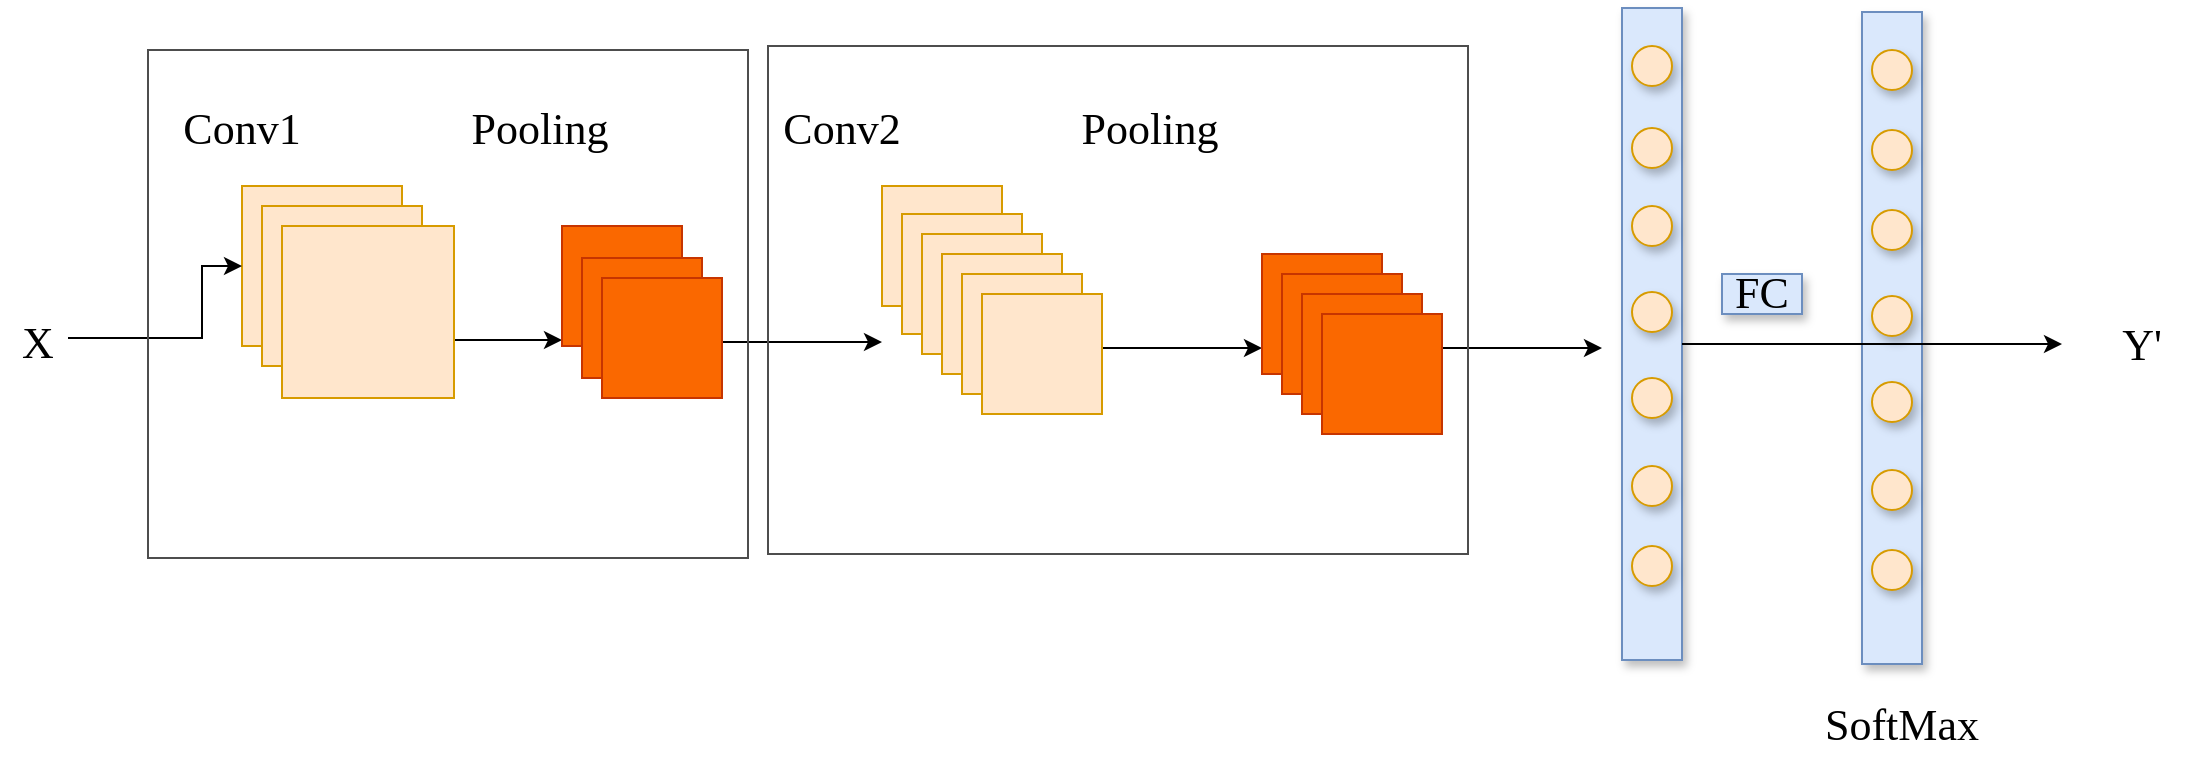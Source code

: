 <mxfile version="12.8.8" type="github" pages="9"><diagram id="juROAu_L4913qJxU7_gi" name="Page-1"><mxGraphModel dx="1052" dy="537" grid="1" gridSize="10" guides="1" tooltips="1" connect="1" arrows="1" fold="1" page="1" pageScale="1" pageWidth="1169" pageHeight="827" math="0" shadow="0"><root><mxCell id="0"/><mxCell id="1" parent="0"/><mxCell id="4Dl20UmsCgm7fc1QzoXX-1" value="" style="whiteSpace=wrap;html=1;aspect=fixed;fillColor=#ffe6cc;strokeColor=#d79b00;" parent="1" vertex="1"><mxGeometry x="157" y="129" width="80" height="80" as="geometry"/></mxCell><mxCell id="4Dl20UmsCgm7fc1QzoXX-2" value="" style="whiteSpace=wrap;html=1;aspect=fixed;fillColor=#ffe6cc;strokeColor=#d79b00;" parent="1" vertex="1"><mxGeometry x="167" y="139" width="80" height="80" as="geometry"/></mxCell><mxCell id="4Dl20UmsCgm7fc1QzoXX-3" style="edgeStyle=orthogonalEdgeStyle;rounded=0;orthogonalLoop=1;jettySize=auto;html=1;exitX=1;exitY=0.5;exitDx=0;exitDy=0;" parent="1" edge="1"><mxGeometry relative="1" as="geometry"><mxPoint x="317" y="206" as="targetPoint"/><mxPoint x="263" y="206" as="sourcePoint"/></mxGeometry></mxCell><mxCell id="4Dl20UmsCgm7fc1QzoXX-4" value="" style="whiteSpace=wrap;html=1;aspect=fixed;fillColor=#ffe6cc;strokeColor=#d79b00;" parent="1" vertex="1"><mxGeometry x="177" y="149" width="86" height="86" as="geometry"/></mxCell><mxCell id="4Dl20UmsCgm7fc1QzoXX-5" value="" style="whiteSpace=wrap;html=1;aspect=fixed;fillColor=#fa6800;strokeColor=#C73500;fontColor=#ffffff;" parent="1" vertex="1"><mxGeometry x="317" y="149" width="60" height="60" as="geometry"/></mxCell><mxCell id="4Dl20UmsCgm7fc1QzoXX-6" value="" style="whiteSpace=wrap;html=1;aspect=fixed;fillColor=#fa6800;strokeColor=#C73500;fontColor=#ffffff;" parent="1" vertex="1"><mxGeometry x="327" y="165" width="60" height="60" as="geometry"/></mxCell><mxCell id="4Dl20UmsCgm7fc1QzoXX-7" value="" style="edgeStyle=orthogonalEdgeStyle;rounded=0;orthogonalLoop=1;jettySize=auto;html=1;" parent="1" edge="1"><mxGeometry relative="1" as="geometry"><mxPoint x="397" y="207" as="sourcePoint"/><mxPoint x="477" y="207" as="targetPoint"/></mxGeometry></mxCell><mxCell id="4Dl20UmsCgm7fc1QzoXX-8" value="" style="whiteSpace=wrap;html=1;aspect=fixed;fillColor=#fa6800;strokeColor=#C73500;fontColor=#ffffff;" parent="1" vertex="1"><mxGeometry x="337" y="175" width="60" height="60" as="geometry"/></mxCell><mxCell id="4Dl20UmsCgm7fc1QzoXX-9" value="" style="whiteSpace=wrap;html=1;aspect=fixed;fillColor=#ffe6cc;strokeColor=#d79b00;" parent="1" vertex="1"><mxGeometry x="477" y="129" width="60" height="60" as="geometry"/></mxCell><mxCell id="4Dl20UmsCgm7fc1QzoXX-10" value="" style="whiteSpace=wrap;html=1;aspect=fixed;fillColor=#ffe6cc;strokeColor=#d79b00;" parent="1" vertex="1"><mxGeometry x="487" y="143" width="60" height="60" as="geometry"/></mxCell><mxCell id="4Dl20UmsCgm7fc1QzoXX-11" value="" style="whiteSpace=wrap;html=1;aspect=fixed;fillColor=#ffe6cc;strokeColor=#d79b00;" parent="1" vertex="1"><mxGeometry x="497" y="153" width="60" height="60" as="geometry"/></mxCell><mxCell id="4Dl20UmsCgm7fc1QzoXX-12" value="" style="whiteSpace=wrap;html=1;aspect=fixed;fillColor=#ffe6cc;strokeColor=#d79b00;" parent="1" vertex="1"><mxGeometry x="507" y="163" width="60" height="60" as="geometry"/></mxCell><mxCell id="4Dl20UmsCgm7fc1QzoXX-13" value="" style="whiteSpace=wrap;html=1;aspect=fixed;fillColor=#ffe6cc;strokeColor=#d79b00;" parent="1" vertex="1"><mxGeometry x="517" y="173" width="60" height="60" as="geometry"/></mxCell><mxCell id="4Dl20UmsCgm7fc1QzoXX-14" value="" style="edgeStyle=orthogonalEdgeStyle;rounded=0;orthogonalLoop=1;jettySize=auto;html=1;" parent="1" edge="1"><mxGeometry relative="1" as="geometry"><mxPoint x="587" y="210" as="sourcePoint"/><mxPoint x="667" y="210" as="targetPoint"/></mxGeometry></mxCell><mxCell id="4Dl20UmsCgm7fc1QzoXX-15" value="" style="whiteSpace=wrap;html=1;aspect=fixed;fillColor=#ffe6cc;strokeColor=#d79b00;" parent="1" vertex="1"><mxGeometry x="527" y="183" width="60" height="60" as="geometry"/></mxCell><mxCell id="4Dl20UmsCgm7fc1QzoXX-16" value="" style="whiteSpace=wrap;html=1;aspect=fixed;fillColor=#fa6800;strokeColor=#C73500;fontColor=#ffffff;" parent="1" vertex="1"><mxGeometry x="667" y="163" width="60" height="60" as="geometry"/></mxCell><mxCell id="4Dl20UmsCgm7fc1QzoXX-17" value="" style="whiteSpace=wrap;html=1;aspect=fixed;fillColor=#fa6800;strokeColor=#C73500;fontColor=#ffffff;" parent="1" vertex="1"><mxGeometry x="677" y="173" width="60" height="60" as="geometry"/></mxCell><mxCell id="4Dl20UmsCgm7fc1QzoXX-18" value="" style="whiteSpace=wrap;html=1;aspect=fixed;fillColor=#fa6800;strokeColor=#C73500;fontColor=#ffffff;" parent="1" vertex="1"><mxGeometry x="687" y="183" width="60" height="60" as="geometry"/></mxCell><mxCell id="4Dl20UmsCgm7fc1QzoXX-19" value="" style="edgeStyle=orthogonalEdgeStyle;rounded=0;orthogonalLoop=1;jettySize=auto;html=1;" parent="1" edge="1"><mxGeometry relative="1" as="geometry"><mxPoint x="757.0" y="210" as="sourcePoint"/><mxPoint x="837.0" y="210" as="targetPoint"/></mxGeometry></mxCell><mxCell id="4Dl20UmsCgm7fc1QzoXX-20" value="" style="whiteSpace=wrap;html=1;aspect=fixed;fillColor=#fa6800;strokeColor=#C73500;fontColor=#ffffff;" parent="1" vertex="1"><mxGeometry x="697" y="193" width="60" height="60" as="geometry"/></mxCell><mxCell id="4Dl20UmsCgm7fc1QzoXX-21" value="" style="rounded=0;whiteSpace=wrap;html=1;direction=south;shadow=1;comic=0;glass=0;fillColor=#dae8fc;strokeColor=#6c8ebf;" parent="1" vertex="1"><mxGeometry x="847" y="40" width="30" height="326" as="geometry"/></mxCell><mxCell id="4Dl20UmsCgm7fc1QzoXX-22" value="" style="ellipse;whiteSpace=wrap;html=1;aspect=fixed;rounded=0;shadow=1;glass=0;comic=0;fillColor=#ffe6cc;strokeColor=#d79b00;" parent="1" vertex="1"><mxGeometry x="852" y="59" width="20" height="20" as="geometry"/></mxCell><mxCell id="4Dl20UmsCgm7fc1QzoXX-23" value="" style="ellipse;whiteSpace=wrap;html=1;aspect=fixed;rounded=0;shadow=1;glass=0;comic=0;fillColor=#ffe6cc;strokeColor=#d79b00;" parent="1" vertex="1"><mxGeometry x="852" y="100" width="20" height="20" as="geometry"/></mxCell><mxCell id="4Dl20UmsCgm7fc1QzoXX-24" value="" style="ellipse;whiteSpace=wrap;html=1;aspect=fixed;rounded=0;shadow=1;glass=0;comic=0;fillColor=#ffe6cc;strokeColor=#d79b00;" parent="1" vertex="1"><mxGeometry x="852" y="139" width="20" height="20" as="geometry"/></mxCell><mxCell id="4Dl20UmsCgm7fc1QzoXX-25" value="" style="ellipse;whiteSpace=wrap;html=1;aspect=fixed;rounded=0;shadow=1;glass=0;comic=0;fillColor=#ffe6cc;strokeColor=#d79b00;" parent="1" vertex="1"><mxGeometry x="852" y="182" width="20" height="20" as="geometry"/></mxCell><mxCell id="4Dl20UmsCgm7fc1QzoXX-26" value="" style="ellipse;whiteSpace=wrap;html=1;aspect=fixed;rounded=0;shadow=1;glass=0;comic=0;fillColor=#ffe6cc;strokeColor=#d79b00;" parent="1" vertex="1"><mxGeometry x="852" y="225" width="20" height="20" as="geometry"/></mxCell><mxCell id="4Dl20UmsCgm7fc1QzoXX-27" value="" style="ellipse;whiteSpace=wrap;html=1;aspect=fixed;rounded=0;shadow=1;glass=0;comic=0;fillColor=#ffe6cc;strokeColor=#d79b00;" parent="1" vertex="1"><mxGeometry x="852" y="269" width="20" height="20" as="geometry"/></mxCell><mxCell id="4Dl20UmsCgm7fc1QzoXX-28" value="" style="ellipse;whiteSpace=wrap;html=1;aspect=fixed;rounded=0;shadow=1;glass=0;comic=0;fillColor=#ffe6cc;strokeColor=#d79b00;" parent="1" vertex="1"><mxGeometry x="852" y="309" width="20" height="20" as="geometry"/></mxCell><mxCell id="4Dl20UmsCgm7fc1QzoXX-29" value="" style="rounded=0;whiteSpace=wrap;html=1;direction=south;shadow=1;comic=0;glass=0;fillColor=#dae8fc;strokeColor=#6c8ebf;" parent="1" vertex="1"><mxGeometry x="967" y="42" width="30" height="326" as="geometry"/></mxCell><mxCell id="4Dl20UmsCgm7fc1QzoXX-30" value="" style="ellipse;whiteSpace=wrap;html=1;aspect=fixed;rounded=0;shadow=1;glass=0;comic=0;fillColor=#ffe6cc;strokeColor=#d79b00;" parent="1" vertex="1"><mxGeometry x="972" y="61" width="20" height="20" as="geometry"/></mxCell><mxCell id="4Dl20UmsCgm7fc1QzoXX-31" value="" style="ellipse;whiteSpace=wrap;html=1;aspect=fixed;rounded=0;shadow=1;glass=0;comic=0;fillColor=#ffe6cc;strokeColor=#d79b00;" parent="1" vertex="1"><mxGeometry x="972" y="101" width="20" height="20" as="geometry"/></mxCell><mxCell id="4Dl20UmsCgm7fc1QzoXX-32" value="" style="ellipse;whiteSpace=wrap;html=1;aspect=fixed;rounded=0;shadow=1;glass=0;comic=0;fillColor=#ffe6cc;strokeColor=#d79b00;" parent="1" vertex="1"><mxGeometry x="972" y="141" width="20" height="20" as="geometry"/></mxCell><mxCell id="4Dl20UmsCgm7fc1QzoXX-33" value="" style="ellipse;whiteSpace=wrap;html=1;aspect=fixed;rounded=0;shadow=1;glass=0;comic=0;fillColor=#ffe6cc;strokeColor=#d79b00;" parent="1" vertex="1"><mxGeometry x="972" y="184" width="20" height="20" as="geometry"/></mxCell><mxCell id="4Dl20UmsCgm7fc1QzoXX-34" value="" style="ellipse;whiteSpace=wrap;html=1;aspect=fixed;rounded=0;shadow=1;glass=0;comic=0;fillColor=#ffe6cc;strokeColor=#d79b00;" parent="1" vertex="1"><mxGeometry x="972" y="227" width="20" height="20" as="geometry"/></mxCell><mxCell id="4Dl20UmsCgm7fc1QzoXX-35" value="" style="ellipse;whiteSpace=wrap;html=1;aspect=fixed;rounded=0;shadow=1;glass=0;comic=0;fillColor=#ffe6cc;strokeColor=#d79b00;" parent="1" vertex="1"><mxGeometry x="972" y="271" width="20" height="20" as="geometry"/></mxCell><mxCell id="4Dl20UmsCgm7fc1QzoXX-36" value="" style="ellipse;whiteSpace=wrap;html=1;aspect=fixed;rounded=0;shadow=1;glass=0;comic=0;fillColor=#ffe6cc;strokeColor=#d79b00;" parent="1" vertex="1"><mxGeometry x="972" y="311" width="20" height="20" as="geometry"/></mxCell><mxCell id="4Dl20UmsCgm7fc1QzoXX-37" value="&lt;font face=&quot;Times New Roman&quot;&gt;FC&lt;/font&gt;" style="text;html=1;strokeColor=#6c8ebf;fillColor=#dae8fc;align=center;verticalAlign=middle;whiteSpace=wrap;rounded=0;shadow=1;glass=0;comic=0;fontSize=22;" parent="1" vertex="1"><mxGeometry x="897" y="173" width="40" height="20" as="geometry"/></mxCell><mxCell id="4Dl20UmsCgm7fc1QzoXX-38" value="SoftMax" style="text;html=1;strokeColor=none;fillColor=none;align=center;verticalAlign=middle;whiteSpace=wrap;rounded=0;shadow=1;glass=0;comic=0;fontSize=22;fontFamily=Times New Roman;" parent="1" vertex="1"><mxGeometry x="967" y="389" width="40" height="20" as="geometry"/></mxCell><mxCell id="4Dl20UmsCgm7fc1QzoXX-39" style="edgeStyle=orthogonalEdgeStyle;rounded=0;orthogonalLoop=1;jettySize=auto;html=1;fontSize=22;" parent="1" edge="1"><mxGeometry relative="1" as="geometry"><mxPoint x="1067.0" y="208" as="targetPoint"/><mxPoint x="877.0" y="208" as="sourcePoint"/></mxGeometry></mxCell><mxCell id="4Dl20UmsCgm7fc1QzoXX-40" value="&lt;font face=&quot;Times New Roman&quot;&gt;Y'&lt;/font&gt;" style="text;html=1;strokeColor=none;fillColor=none;align=center;verticalAlign=middle;whiteSpace=wrap;rounded=0;shadow=1;glass=0;comic=0;fontSize=22;" parent="1" vertex="1"><mxGeometry x="1087" y="199" width="40" height="20" as="geometry"/></mxCell><mxCell id="4Dl20UmsCgm7fc1QzoXX-41" value="Conv1" style="text;html=1;align=center;verticalAlign=middle;whiteSpace=wrap;rounded=0;shadow=1;glass=0;comic=0;fontSize=22;fontFamily=Times New Roman;" parent="1" vertex="1"><mxGeometry x="137" y="91" width="40" height="20" as="geometry"/></mxCell><mxCell id="4Dl20UmsCgm7fc1QzoXX-42" value="Pooling" style="text;html=1;strokeColor=none;fillColor=none;align=center;verticalAlign=middle;whiteSpace=wrap;rounded=0;shadow=1;glass=0;comic=0;fontSize=22;fontFamily=Times New Roman;" parent="1" vertex="1"><mxGeometry x="286" y="91" width="40" height="20" as="geometry"/></mxCell><mxCell id="4Dl20UmsCgm7fc1QzoXX-43" value="Conv2" style="text;html=1;strokeColor=none;fillColor=none;align=center;verticalAlign=middle;whiteSpace=wrap;rounded=0;shadow=1;glass=0;comic=0;fontSize=22;fontFamily=Times New Roman;" parent="1" vertex="1"><mxGeometry x="437" y="91" width="40" height="20" as="geometry"/></mxCell><mxCell id="4Dl20UmsCgm7fc1QzoXX-44" value="Pooling" style="text;html=1;align=center;verticalAlign=middle;whiteSpace=wrap;rounded=0;shadow=1;glass=0;comic=0;fontSize=22;fontFamily=Times New Roman;" parent="1" vertex="1"><mxGeometry x="591" y="65" width="40" height="72" as="geometry"/></mxCell><mxCell id="4Dl20UmsCgm7fc1QzoXX-45" value="" style="edgeStyle=orthogonalEdgeStyle;rounded=0;orthogonalLoop=1;jettySize=auto;html=1;fontSize=22;" parent="1" source="4Dl20UmsCgm7fc1QzoXX-46" target="4Dl20UmsCgm7fc1QzoXX-1" edge="1"><mxGeometry relative="1" as="geometry"><Array as="points"><mxPoint x="137" y="205"/><mxPoint x="137" y="169"/></Array></mxGeometry></mxCell><mxCell id="4Dl20UmsCgm7fc1QzoXX-46" value="X" style="text;html=1;strokeColor=none;fillColor=none;align=center;verticalAlign=middle;whiteSpace=wrap;rounded=0;shadow=1;glass=0;comic=0;fontSize=22;fontFamily=Times New Roman;" parent="1" vertex="1"><mxGeometry x="40" y="198" width="30" height="20" as="geometry"/></mxCell><mxCell id="4Dl20UmsCgm7fc1QzoXX-47" value="" style="rounded=0;whiteSpace=wrap;html=1;shadow=0;glass=0;comic=0;fontSize=22;gradientColor=#ffffff;gradientDirection=north;fillColor=none;strokeColor=#4D4D4D;fontFamily=Times New Roman;" parent="1" vertex="1"><mxGeometry x="110" y="61" width="300" height="254" as="geometry"/></mxCell><mxCell id="4Dl20UmsCgm7fc1QzoXX-48" value="" style="rounded=0;whiteSpace=wrap;html=1;shadow=0;glass=0;comic=0;fontSize=22;gradientColor=#ffffff;gradientDirection=north;fillColor=none;strokeColor=#4D4D4D;" parent="1" vertex="1"><mxGeometry x="420" y="59" width="350" height="254" as="geometry"/></mxCell></root></mxGraphModel></diagram><diagram name="Page-1" id="aT3RGGb7aD3YoCO7YxSE"><mxGraphModel dx="1052" dy="537" grid="1" gridSize="10" guides="1" tooltips="1" connect="1" arrows="1" fold="1" page="1" pageScale="1" pageWidth="1100" pageHeight="850" background="#ffffff" math="1" shadow="0"><root><mxCell id="0"/><mxCell id="1" parent="0"/><mxCell id="tquetNArDOnyDGNFUCes-10" value="" style="rounded=1;whiteSpace=wrap;html=1;fillColor=#dae8fc;strokeColor=#6c8ebf;" parent="1" vertex="1"><mxGeometry x="210" y="240" width="450" height="280" as="geometry"/></mxCell><mxCell id="tquetNArDOnyDGNFUCes-15" style="edgeStyle=orthogonalEdgeStyle;rounded=1;orthogonalLoop=1;jettySize=auto;html=1;endSize=10;strokeWidth=4;" parent="1" source="tquetNArDOnyDGNFUCes-23" edge="1"><mxGeometry relative="1" as="geometry"><mxPoint x="760" y="290" as="targetPoint"/><mxPoint x="150" y="290" as="sourcePoint"/><Array as="points"><mxPoint x="660" y="290"/><mxPoint x="660" y="290"/></Array></mxGeometry></mxCell><mxCell id="tquetNArDOnyDGNFUCes-16" value="" style="edgeStyle=segmentEdgeStyle;endArrow=classic;html=1;strokeWidth=4;endSize=10;" parent="1" edge="1"><mxGeometry width="50" height="50" relative="1" as="geometry"><mxPoint x="630" y="290" as="sourcePoint"/><mxPoint x="680" y="200" as="targetPoint"/></mxGeometry></mxCell><mxCell id="tquetNArDOnyDGNFUCes-17" value="" style="edgeStyle=elbowEdgeStyle;elbow=vertical;endArrow=classic;html=1;strokeWidth=4;" parent="1" source="tquetNArDOnyDGNFUCes-39" edge="1"><mxGeometry width="50" height="50" relative="1" as="geometry"><mxPoint x="260" y="570" as="sourcePoint"/><mxPoint x="580" y="310" as="targetPoint"/><Array as="points"><mxPoint x="450" y="460"/><mxPoint x="400" y="470"/><mxPoint x="350" y="494"/></Array></mxGeometry></mxCell><mxCell id="tquetNArDOnyDGNFUCes-18" value="" style="ellipse;whiteSpace=wrap;html=1;aspect=fixed;fillColor=#f8cecc;strokeColor=#b85450;" parent="1" vertex="1"><mxGeometry x="463" y="270" width="40" height="40" as="geometry"/></mxCell><mxCell id="tquetNArDOnyDGNFUCes-22" style="edgeStyle=orthogonalEdgeStyle;rounded=1;orthogonalLoop=1;jettySize=auto;html=1;endSize=10;strokeWidth=4;endArrow=none;endFill=0;" parent="1" target="tquetNArDOnyDGNFUCes-18" edge="1"><mxGeometry relative="1" as="geometry"><mxPoint x="760.0" y="290" as="targetPoint"/><mxPoint x="150" y="290" as="sourcePoint"/><Array as="points"/></mxGeometry></mxCell><mxCell id="tquetNArDOnyDGNFUCes-23" value="" style="ellipse;whiteSpace=wrap;html=1;aspect=fixed;fillColor=#f8cecc;strokeColor=#b85450;" parent="1" vertex="1"><mxGeometry x="560" y="270" width="40" height="40" as="geometry"/></mxCell><mxCell id="tquetNArDOnyDGNFUCes-24" style="edgeStyle=orthogonalEdgeStyle;rounded=1;orthogonalLoop=1;jettySize=auto;html=1;endSize=10;strokeWidth=4;endArrow=none;endFill=0;" parent="1" source="tquetNArDOnyDGNFUCes-18" target="tquetNArDOnyDGNFUCes-23" edge="1"><mxGeometry relative="1" as="geometry"><mxPoint x="760.0" y="290" as="targetPoint"/><mxPoint x="490" y="290" as="sourcePoint"/><Array as="points"/></mxGeometry></mxCell><mxCell id="tquetNArDOnyDGNFUCes-38" value="" style="edgeStyle=segmentEdgeStyle;endArrow=classic;html=1;strokeColor=#000000;strokeWidth=4;startSize=1;" parent="1" target="tquetNArDOnyDGNFUCes-39" edge="1"><mxGeometry width="50" height="50" relative="1" as="geometry"><mxPoint x="483" y="425" as="sourcePoint"/><mxPoint x="533" y="375" as="targetPoint"/><Array as="points"><mxPoint x="483" y="375"/></Array></mxGeometry></mxCell><mxCell id="tquetNArDOnyDGNFUCes-39" value="" style="ellipse;whiteSpace=wrap;html=1;aspect=fixed;fillColor=#f8cecc;strokeColor=#b85450;" parent="1" vertex="1"><mxGeometry x="560" y="360" width="40" height="40" as="geometry"/></mxCell><mxCell id="tquetNArDOnyDGNFUCes-40" value="" style="edgeStyle=elbowEdgeStyle;elbow=vertical;endArrow=classic;html=1;strokeWidth=4;" parent="1" target="tquetNArDOnyDGNFUCes-39" edge="1"><mxGeometry width="50" height="50" relative="1" as="geometry"><mxPoint x="260" y="570" as="sourcePoint"/><mxPoint x="580" y="310" as="targetPoint"/><Array as="points"/></mxGeometry></mxCell><mxCell id="tquetNArDOnyDGNFUCes-53" value="" style="edgeStyle=elbowEdgeStyle;elbow=horizontal;endArrow=none;html=1;strokeColor=#000000;strokeWidth=4;endFill=0;" parent="1" target="tquetNArDOnyDGNFUCes-51" edge="1"><mxGeometry width="50" height="50" relative="1" as="geometry"><mxPoint x="260" y="290" as="sourcePoint"/><mxPoint x="410" y="460" as="targetPoint"/><Array as="points"><mxPoint x="320" y="330"/></Array></mxGeometry></mxCell><mxCell id="tquetNArDOnyDGNFUCes-56" value="" style="edgeStyle=elbowEdgeStyle;elbow=horizontal;endArrow=classic;html=1;strokeColor=#000000;strokeWidth=4;entryX=1;entryY=0.5;entryDx=0;entryDy=0;" parent="1" target="tquetNArDOnyDGNFUCes-51" edge="1"><mxGeometry width="50" height="50" relative="1" as="geometry"><mxPoint x="410" y="460" as="sourcePoint"/><mxPoint x="460" y="410" as="targetPoint"/><Array as="points"><mxPoint x="435" y="440"/></Array></mxGeometry></mxCell><mxCell id="tquetNArDOnyDGNFUCes-47" value="" style="edgeStyle=elbowEdgeStyle;elbow=horizontal;endArrow=none;html=1;strokeColor=#000000;strokeWidth=4;endFill=0;" parent="1" edge="1"><mxGeometry width="50" height="50" relative="1" as="geometry"><mxPoint x="319" y="395.365" as="sourcePoint"/><mxPoint x="319" y="486" as="targetPoint"/><Array as="points"/></mxGeometry></mxCell><mxCell id="tquetNArDOnyDGNFUCes-27" value="" style="edgeStyle=elbowEdgeStyle;elbow=vertical;endArrow=classic;html=1;strokeWidth=4;strokeColor=#000000;startArrow=none;startFill=0;" parent="1" edge="1"><mxGeometry width="50" height="50" relative="1" as="geometry"><mxPoint x="254" y="290" as="sourcePoint"/><mxPoint x="484" y="310" as="targetPoint"/><Array as="points"><mxPoint x="370" y="460"/></Array></mxGeometry></mxCell><mxCell id="tquetNArDOnyDGNFUCes-51" value="" style="ellipse;whiteSpace=wrap;html=1;aspect=fixed;fillColor=#f8cecc;strokeColor=#b85450;" parent="1" vertex="1"><mxGeometry x="300" y="360" width="40" height="40" as="geometry"/></mxCell><mxCell id="tquetNArDOnyDGNFUCes-62" value="" style="edgeStyle=elbowEdgeStyle;elbow=horizontal;endArrow=none;html=1;strokeColor=#000000;strokeWidth=4;endFill=0;" parent="1" edge="1"><mxGeometry width="50" height="50" relative="1" as="geometry"><mxPoint x="263" y="460" as="sourcePoint"/><mxPoint x="258" y="500" as="targetPoint"/></mxGeometry></mxCell><mxCell id="tquetNArDOnyDGNFUCes-71" value="" style="rounded=0;whiteSpace=wrap;html=1;fillColor=#fff2cc;aspect=fixed;strokeColor=#d6b656;" parent="1" vertex="1"><mxGeometry x="463" y="415" width="40" height="20" as="geometry"/></mxCell><mxCell id="tquetNArDOnyDGNFUCes-74" value="" style="rounded=0;whiteSpace=wrap;html=1;fillColor=#fff2cc;aspect=fixed;strokeColor=#d6b656;" parent="1" vertex="1"><mxGeometry x="560" y="425" width="40" height="20" as="geometry"/></mxCell><mxCell id="tquetNArDOnyDGNFUCes-75" value="" style="rounded=0;whiteSpace=wrap;html=1;fillColor=#fff2cc;aspect=fixed;strokeColor=#d6b656;" parent="1" vertex="1"><mxGeometry x="410" y="415" width="40" height="20" as="geometry"/></mxCell><mxCell id="tquetNArDOnyDGNFUCes-80" value="" style="ellipse;whiteSpace=wrap;html=1;fillColor=#f8cecc;strokeColor=#b85450;" parent="1" vertex="1"><mxGeometry x="461" y="335" width="43" height="20" as="geometry"/></mxCell><mxCell id="tquetNArDOnyDGNFUCes-82" value="X" style="text;html=1;strokeColor=none;fillColor=none;align=center;verticalAlign=middle;whiteSpace=wrap;rounded=0;fontSize=24;fontFamily=Times New Roman;" parent="1" vertex="1"><mxGeometry x="300" y="370" width="40" height="20" as="geometry"/></mxCell><mxCell id="tquetNArDOnyDGNFUCes-83" value="X" style="text;html=1;strokeColor=none;fillColor=none;align=center;verticalAlign=middle;whiteSpace=wrap;rounded=0;fontSize=24;fontFamily=Times New Roman;" parent="1" vertex="1"><mxGeometry x="463" y="280" width="40" height="20" as="geometry"/></mxCell><mxCell id="tquetNArDOnyDGNFUCes-84" value="X" style="text;html=1;strokeColor=none;fillColor=none;align=center;verticalAlign=middle;whiteSpace=wrap;rounded=0;fontSize=24;fontFamily=Times New Roman;" parent="1" vertex="1"><mxGeometry x="560" y="370" width="40" height="20" as="geometry"/></mxCell><mxCell id="tquetNArDOnyDGNFUCes-85" value="+" style="text;html=1;strokeColor=none;fillColor=none;align=center;verticalAlign=middle;whiteSpace=wrap;rounded=0;fontSize=35;fontFamily=Times New Roman;" parent="1" vertex="1"><mxGeometry x="560" y="280" width="40" height="20" as="geometry"/></mxCell><mxCell id="tquetNArDOnyDGNFUCes-86" value="1-" style="text;html=1;strokeColor=none;fillColor=none;align=center;verticalAlign=middle;whiteSpace=wrap;rounded=0;fontSize=22;fontFamily=Times New Roman;" parent="1" vertex="1"><mxGeometry x="462.5" y="335" width="40" height="20" as="geometry"/></mxCell><mxCell id="tquetNArDOnyDGNFUCes-89" value="tanh" style="text;html=1;strokeColor=none;fillColor=none;align=center;verticalAlign=middle;whiteSpace=wrap;rounded=0;fontSize=16;fontFamily=Times New Roman;" parent="1" vertex="1"><mxGeometry x="560" y="425" width="40" height="20" as="geometry"/></mxCell><mxCell id="tquetNArDOnyDGNFUCes-93" value="&lt;span style=&quot;color: rgb(51 , 51 , 51) ; font-size: 22px ; white-space: normal&quot;&gt;σ&lt;/span&gt;" style="text;html=1;strokeColor=none;fillColor=none;align=center;verticalAlign=middle;whiteSpace=wrap;rounded=0;fontSize=22;fontFamily=Times New Roman;" parent="1" vertex="1"><mxGeometry x="410" y="414" width="40" height="20" as="geometry"/></mxCell><mxCell id="tquetNArDOnyDGNFUCes-94" value="&lt;span style=&quot;color: rgb(51 , 51 , 51) ; font-size: 22px ; white-space: normal&quot;&gt;σ&lt;/span&gt;" style="text;html=1;strokeColor=none;fillColor=none;align=center;verticalAlign=middle;whiteSpace=wrap;rounded=0;fontSize=22;fontFamily=Times New Roman;" parent="1" vertex="1"><mxGeometry x="462.5" y="415" width="40" height="20" as="geometry"/></mxCell><mxCell id="tquetNArDOnyDGNFUCes-95" value="&lt;h6&gt;&lt;span style=&quot;font-weight: normal&quot;&gt;&lt;span style=&quot;font-size: 26px&quot;&gt;h&lt;/span&gt;&lt;sub&gt;&lt;font style=&quot;font-size: 16px&quot;&gt;t-1&lt;/font&gt;&lt;/sub&gt;&lt;/span&gt;&lt;/h6&gt;" style="text;html=1;strokeColor=none;fillColor=none;align=center;verticalAlign=middle;whiteSpace=wrap;rounded=0;fontSize=26;fontFamily=Times New Roman;fontStyle=0;labelBorderColor=none;labelBackgroundColor=none;fontColor=#4D4D4D;" parent="1" vertex="1"><mxGeometry x="100" y="260" width="90" height="20" as="geometry"/></mxCell><mxCell id="tquetNArDOnyDGNFUCes-98" value="&lt;h6&gt;&lt;span style=&quot;font-weight: normal&quot;&gt;&lt;span style=&quot;font-size: 26px&quot;&gt;h&lt;/span&gt;&lt;sub&gt;&lt;font style=&quot;font-size: 16px&quot;&gt;t&lt;/font&gt;&lt;/sub&gt;&lt;/span&gt;&lt;/h6&gt;" style="text;html=1;strokeColor=none;fillColor=none;align=center;verticalAlign=middle;whiteSpace=wrap;rounded=0;fontSize=26;fontFamily=Times New Roman;fontStyle=0;labelBorderColor=none;labelBackgroundColor=none;fontColor=#4D4D4D;" parent="1" vertex="1"><mxGeometry x="600" y="200" width="90" height="20" as="geometry"/></mxCell><mxCell id="tquetNArDOnyDGNFUCes-99" value="&lt;h6&gt;&lt;span style=&quot;font-weight: normal&quot;&gt;&lt;sub&gt;&lt;font style=&quot;font-size: 26px&quot;&gt;x&lt;/font&gt;&lt;font style=&quot;font-size: 16px&quot;&gt;t&lt;/font&gt;&lt;/sub&gt;&lt;/span&gt;&lt;/h6&gt;" style="text;html=1;strokeColor=none;fillColor=none;align=center;verticalAlign=middle;whiteSpace=wrap;rounded=0;fontSize=26;fontFamily=Times New Roman;fontStyle=0;labelBorderColor=none;labelBackgroundColor=none;fontColor=#4D4D4D;" parent="1" vertex="1"><mxGeometry x="190" y="550" width="90" height="20" as="geometry"/></mxCell><mxCell id="tquetNArDOnyDGNFUCes-102" value="&lt;h6&gt;&lt;span style=&quot;font-weight: normal&quot;&gt;&lt;sub&gt;&lt;font face=&quot;Garamond&quot;&gt;&lt;font style=&quot;font-size: 26px&quot;&gt;r&lt;/font&gt;&lt;font style=&quot;font-size: 16px&quot;&gt;t&lt;/font&gt;&lt;/font&gt;&lt;/sub&gt;&lt;/span&gt;&lt;/h6&gt;" style="text;html=1;strokeColor=none;fillColor=none;align=center;verticalAlign=middle;whiteSpace=wrap;rounded=0;fontSize=26;fontFamily=Times New Roman;fontStyle=0;labelBorderColor=none;labelBackgroundColor=none;fontColor=#4D4D4D;" parent="1" vertex="1"><mxGeometry x="350" y="390" width="90" height="20" as="geometry"/></mxCell><mxCell id="tquetNArDOnyDGNFUCes-103" value="&lt;h6&gt;&lt;span style=&quot;font-weight: normal&quot;&gt;&lt;sub&gt;&lt;font face=&quot;Garamond&quot;&gt;&lt;font style=&quot;font-size: 26px&quot;&gt;z&lt;/font&gt;&lt;font style=&quot;font-size: 16px&quot;&gt;t&lt;/font&gt;&lt;/font&gt;&lt;/sub&gt;&lt;/span&gt;&lt;/h6&gt;" style="text;html=1;strokeColor=none;fillColor=none;align=center;verticalAlign=middle;whiteSpace=wrap;rounded=0;fontSize=26;fontFamily=Times New Roman;fontStyle=0;labelBorderColor=none;labelBackgroundColor=none;fontColor=#4D4D4D;" parent="1" vertex="1"><mxGeometry x="460" y="390" width="90" height="20" as="geometry"/></mxCell><mxCell id="tquetNArDOnyDGNFUCes-106" value="&lt;font style=&quot;font-size: 21px&quot;&gt;&lt;span&gt;h&lt;/span&gt;&lt;sub&gt;t&lt;/sub&gt;&lt;span&gt;&amp;nbsp;̃&lt;/span&gt;&lt;/font&gt;" style="text;html=1;fontSize=26;fontFamily=Times New Roman;fontColor=#4D4D4D;" parent="1" vertex="1"><mxGeometry x="600" y="375" width="40" height="50" as="geometry"/></mxCell></root></mxGraphModel></diagram><diagram name="Page-2" id="RI4aWHSRx3hzmGdt1kA3"><mxGraphModel dx="1052" dy="537" grid="1" gridSize="10" guides="1" tooltips="1" connect="1" arrows="1" fold="1" page="1" pageScale="1" pageWidth="827" pageHeight="1169" math="0" shadow="0"><root><mxCell id="R4YcDA2mRaz1hFPC-GBh-0"/><mxCell id="R4YcDA2mRaz1hFPC-GBh-1" parent="R4YcDA2mRaz1hFPC-GBh-0"/></root></mxGraphModel></diagram><diagram name="Page-1" id="nBL2jfzkH_U0dr_dFbfJ"><mxGraphModel dx="841" dy="837" grid="1" gridSize="10" guides="1" tooltips="1" connect="1" arrows="1" fold="1" page="1" pageScale="1" pageWidth="1100" pageHeight="850" background="#ffffff" math="1" shadow="0"><root><mxCell id="0"/><mxCell id="1" parent="0"/><mxCell id="tquetNArDOnyDGNFUCes-10" value="" style="rounded=1;whiteSpace=wrap;html=1;fillColor=#dae8fc;strokeColor=#6c8ebf;" vertex="1" parent="1"><mxGeometry x="210" y="240" width="450" height="280" as="geometry"/></mxCell><mxCell id="tquetNArDOnyDGNFUCes-15" style="edgeStyle=orthogonalEdgeStyle;rounded=1;orthogonalLoop=1;jettySize=auto;html=1;endSize=10;strokeWidth=4;" edge="1" parent="1" source="tquetNArDOnyDGNFUCes-23"><mxGeometry relative="1" as="geometry"><mxPoint x="760" y="290" as="targetPoint"/><mxPoint x="150" y="290" as="sourcePoint"/><Array as="points"><mxPoint x="660" y="290"/><mxPoint x="660" y="290"/></Array></mxGeometry></mxCell><mxCell id="tquetNArDOnyDGNFUCes-16" value="" style="edgeStyle=segmentEdgeStyle;endArrow=classic;html=1;strokeWidth=4;endSize=10;" edge="1" parent="1"><mxGeometry width="50" height="50" relative="1" as="geometry"><mxPoint x="630" y="290" as="sourcePoint"/><mxPoint x="680" y="200" as="targetPoint"/></mxGeometry></mxCell><mxCell id="tquetNArDOnyDGNFUCes-17" value="" style="edgeStyle=elbowEdgeStyle;elbow=vertical;endArrow=classic;html=1;strokeWidth=4;" edge="1" parent="1" source="tquetNArDOnyDGNFUCes-39"><mxGeometry width="50" height="50" relative="1" as="geometry"><mxPoint x="260" y="570" as="sourcePoint"/><mxPoint x="580" y="310" as="targetPoint"/><Array as="points"><mxPoint x="450" y="460"/><mxPoint x="400" y="470"/><mxPoint x="350" y="494"/></Array></mxGeometry></mxCell><mxCell id="tquetNArDOnyDGNFUCes-18" value="" style="ellipse;whiteSpace=wrap;html=1;aspect=fixed;fillColor=#f8cecc;strokeColor=#b85450;" vertex="1" parent="1"><mxGeometry x="463" y="270" width="40" height="40" as="geometry"/></mxCell><mxCell id="tquetNArDOnyDGNFUCes-22" style="edgeStyle=orthogonalEdgeStyle;rounded=1;orthogonalLoop=1;jettySize=auto;html=1;endSize=10;strokeWidth=4;endArrow=none;endFill=0;" edge="1" parent="1" target="tquetNArDOnyDGNFUCes-18"><mxGeometry relative="1" as="geometry"><mxPoint x="760.0" y="290" as="targetPoint"/><mxPoint x="150" y="290" as="sourcePoint"/><Array as="points"/></mxGeometry></mxCell><mxCell id="tquetNArDOnyDGNFUCes-23" value="" style="ellipse;whiteSpace=wrap;html=1;aspect=fixed;fillColor=#f8cecc;strokeColor=#b85450;" vertex="1" parent="1"><mxGeometry x="560" y="270" width="40" height="40" as="geometry"/></mxCell><mxCell id="tquetNArDOnyDGNFUCes-24" style="edgeStyle=orthogonalEdgeStyle;rounded=1;orthogonalLoop=1;jettySize=auto;html=1;endSize=10;strokeWidth=4;endArrow=none;endFill=0;" edge="1" parent="1" source="tquetNArDOnyDGNFUCes-18" target="tquetNArDOnyDGNFUCes-23"><mxGeometry relative="1" as="geometry"><mxPoint x="760.0" y="290" as="targetPoint"/><mxPoint x="490" y="290" as="sourcePoint"/><Array as="points"/></mxGeometry></mxCell><mxCell id="tquetNArDOnyDGNFUCes-38" value="" style="edgeStyle=segmentEdgeStyle;endArrow=classic;html=1;strokeColor=#000000;strokeWidth=4;startSize=1;" edge="1" parent="1" target="tquetNArDOnyDGNFUCes-39"><mxGeometry width="50" height="50" relative="1" as="geometry"><mxPoint x="483" y="425" as="sourcePoint"/><mxPoint x="533" y="375" as="targetPoint"/><Array as="points"><mxPoint x="483" y="375"/></Array></mxGeometry></mxCell><mxCell id="tquetNArDOnyDGNFUCes-39" value="" style="ellipse;whiteSpace=wrap;html=1;aspect=fixed;fillColor=#f8cecc;strokeColor=#b85450;" vertex="1" parent="1"><mxGeometry x="560" y="360" width="40" height="40" as="geometry"/></mxCell><mxCell id="tquetNArDOnyDGNFUCes-40" value="" style="edgeStyle=elbowEdgeStyle;elbow=vertical;endArrow=classic;html=1;strokeWidth=4;" edge="1" parent="1" target="tquetNArDOnyDGNFUCes-39"><mxGeometry width="50" height="50" relative="1" as="geometry"><mxPoint x="260" y="570" as="sourcePoint"/><mxPoint x="580" y="310" as="targetPoint"/><Array as="points"/></mxGeometry></mxCell><mxCell id="tquetNArDOnyDGNFUCes-53" value="" style="edgeStyle=elbowEdgeStyle;elbow=horizontal;endArrow=none;html=1;strokeColor=#000000;strokeWidth=4;endFill=0;" edge="1" parent="1" target="tquetNArDOnyDGNFUCes-51"><mxGeometry width="50" height="50" relative="1" as="geometry"><mxPoint x="260" y="290" as="sourcePoint"/><mxPoint x="410" y="460" as="targetPoint"/><Array as="points"><mxPoint x="320" y="330"/></Array></mxGeometry></mxCell><mxCell id="tquetNArDOnyDGNFUCes-56" value="" style="edgeStyle=elbowEdgeStyle;elbow=horizontal;endArrow=classic;html=1;strokeColor=#000000;strokeWidth=4;entryX=1;entryY=0.5;entryDx=0;entryDy=0;" edge="1" parent="1" target="tquetNArDOnyDGNFUCes-51"><mxGeometry width="50" height="50" relative="1" as="geometry"><mxPoint x="410" y="460" as="sourcePoint"/><mxPoint x="460" y="410" as="targetPoint"/><Array as="points"><mxPoint x="435" y="440"/></Array></mxGeometry></mxCell><mxCell id="tquetNArDOnyDGNFUCes-47" value="" style="edgeStyle=elbowEdgeStyle;elbow=horizontal;endArrow=none;html=1;strokeColor=#000000;strokeWidth=4;endFill=0;" edge="1" parent="1"><mxGeometry width="50" height="50" relative="1" as="geometry"><mxPoint x="319" y="395.365" as="sourcePoint"/><mxPoint x="319" y="486" as="targetPoint"/><Array as="points"/></mxGeometry></mxCell><mxCell id="tquetNArDOnyDGNFUCes-27" value="" style="edgeStyle=elbowEdgeStyle;elbow=vertical;endArrow=classic;html=1;strokeWidth=4;strokeColor=#000000;startArrow=none;startFill=0;" edge="1" parent="1"><mxGeometry width="50" height="50" relative="1" as="geometry"><mxPoint x="254" y="290" as="sourcePoint"/><mxPoint x="484" y="310" as="targetPoint"/><Array as="points"><mxPoint x="370" y="460"/></Array></mxGeometry></mxCell><mxCell id="tquetNArDOnyDGNFUCes-51" value="" style="ellipse;whiteSpace=wrap;html=1;aspect=fixed;fillColor=#f8cecc;strokeColor=#b85450;" vertex="1" parent="1"><mxGeometry x="300" y="360" width="40" height="40" as="geometry"/></mxCell><mxCell id="tquetNArDOnyDGNFUCes-62" value="" style="edgeStyle=elbowEdgeStyle;elbow=horizontal;endArrow=none;html=1;strokeColor=#000000;strokeWidth=4;endFill=0;" edge="1" parent="1"><mxGeometry width="50" height="50" relative="1" as="geometry"><mxPoint x="263" y="460" as="sourcePoint"/><mxPoint x="258" y="500" as="targetPoint"/></mxGeometry></mxCell><mxCell id="tquetNArDOnyDGNFUCes-71" value="" style="rounded=0;whiteSpace=wrap;html=1;fillColor=#fff2cc;aspect=fixed;strokeColor=#d6b656;" vertex="1" parent="1"><mxGeometry x="463" y="415" width="40" height="20" as="geometry"/></mxCell><mxCell id="tquetNArDOnyDGNFUCes-74" value="" style="rounded=0;whiteSpace=wrap;html=1;fillColor=#fff2cc;aspect=fixed;strokeColor=#d6b656;" vertex="1" parent="1"><mxGeometry x="560" y="425" width="40" height="20" as="geometry"/></mxCell><mxCell id="tquetNArDOnyDGNFUCes-75" value="" style="rounded=0;whiteSpace=wrap;html=1;fillColor=#fff2cc;aspect=fixed;strokeColor=#d6b656;" vertex="1" parent="1"><mxGeometry x="410" y="415" width="40" height="20" as="geometry"/></mxCell><mxCell id="tquetNArDOnyDGNFUCes-80" value="" style="ellipse;whiteSpace=wrap;html=1;fillColor=#f8cecc;strokeColor=#b85450;" vertex="1" parent="1"><mxGeometry x="461" y="335" width="43" height="20" as="geometry"/></mxCell><mxCell id="tquetNArDOnyDGNFUCes-82" value="X" style="text;html=1;strokeColor=none;fillColor=none;align=center;verticalAlign=middle;whiteSpace=wrap;rounded=0;fontSize=24;" vertex="1" parent="1"><mxGeometry x="300" y="370" width="40" height="20" as="geometry"/></mxCell><mxCell id="tquetNArDOnyDGNFUCes-83" value="X" style="text;html=1;strokeColor=none;fillColor=none;align=center;verticalAlign=middle;whiteSpace=wrap;rounded=0;fontSize=24;" vertex="1" parent="1"><mxGeometry x="463" y="280" width="40" height="20" as="geometry"/></mxCell><mxCell id="tquetNArDOnyDGNFUCes-84" value="X" style="text;html=1;strokeColor=none;fillColor=none;align=center;verticalAlign=middle;whiteSpace=wrap;rounded=0;fontSize=24;" vertex="1" parent="1"><mxGeometry x="560" y="370" width="40" height="20" as="geometry"/></mxCell><mxCell id="tquetNArDOnyDGNFUCes-85" value="+" style="text;html=1;strokeColor=none;fillColor=none;align=center;verticalAlign=middle;whiteSpace=wrap;rounded=0;fontSize=35;" vertex="1" parent="1"><mxGeometry x="560" y="280" width="40" height="20" as="geometry"/></mxCell><mxCell id="tquetNArDOnyDGNFUCes-86" value="1-" style="text;html=1;strokeColor=none;fillColor=none;align=center;verticalAlign=middle;whiteSpace=wrap;rounded=0;fontSize=22;" vertex="1" parent="1"><mxGeometry x="462.5" y="335" width="40" height="20" as="geometry"/></mxCell><mxCell id="tquetNArDOnyDGNFUCes-89" value="tanh" style="text;html=1;strokeColor=none;fillColor=none;align=center;verticalAlign=middle;whiteSpace=wrap;rounded=0;fontSize=16;" vertex="1" parent="1"><mxGeometry x="560" y="425" width="40" height="20" as="geometry"/></mxCell><mxCell id="tquetNArDOnyDGNFUCes-93" value="&lt;span style=&quot;color: rgb(51 , 51 , 51) ; font-size: 22px ; white-space: normal&quot;&gt;σ&lt;/span&gt;" style="text;html=1;strokeColor=none;fillColor=none;align=center;verticalAlign=middle;whiteSpace=wrap;rounded=0;fontSize=22;" vertex="1" parent="1"><mxGeometry x="410" y="414" width="40" height="20" as="geometry"/></mxCell><mxCell id="tquetNArDOnyDGNFUCes-94" value="&lt;span style=&quot;color: rgb(51 , 51 , 51) ; font-size: 22px ; white-space: normal&quot;&gt;σ&lt;/span&gt;" style="text;html=1;strokeColor=none;fillColor=none;align=center;verticalAlign=middle;whiteSpace=wrap;rounded=0;fontSize=22;" vertex="1" parent="1"><mxGeometry x="462.5" y="415" width="40" height="20" as="geometry"/></mxCell><mxCell id="tquetNArDOnyDGNFUCes-95" value="&lt;h6&gt;&lt;span style=&quot;font-weight: normal&quot;&gt;&lt;span style=&quot;font-size: 26px&quot;&gt;h&lt;/span&gt;&lt;sub&gt;&lt;font style=&quot;font-size: 16px&quot;&gt;t-1&lt;/font&gt;&lt;/sub&gt;&lt;/span&gt;&lt;/h6&gt;" style="text;html=1;strokeColor=none;fillColor=none;align=center;verticalAlign=middle;whiteSpace=wrap;rounded=0;fontSize=26;fontFamily=Times New Roman;fontStyle=0;labelBorderColor=none;labelBackgroundColor=none;fontColor=#4D4D4D;" vertex="1" parent="1"><mxGeometry x="100" y="260" width="90" height="20" as="geometry"/></mxCell><mxCell id="tquetNArDOnyDGNFUCes-98" value="&lt;h6&gt;&lt;span style=&quot;font-weight: normal&quot;&gt;&lt;span style=&quot;font-size: 26px&quot;&gt;h&lt;/span&gt;&lt;sub&gt;&lt;font style=&quot;font-size: 16px&quot;&gt;t&lt;/font&gt;&lt;/sub&gt;&lt;/span&gt;&lt;/h6&gt;" style="text;html=1;strokeColor=none;fillColor=none;align=center;verticalAlign=middle;whiteSpace=wrap;rounded=0;fontSize=26;fontFamily=Times New Roman;fontStyle=0;labelBorderColor=none;labelBackgroundColor=none;fontColor=#4D4D4D;" vertex="1" parent="1"><mxGeometry x="600" y="200" width="90" height="20" as="geometry"/></mxCell><mxCell id="tquetNArDOnyDGNFUCes-99" value="&lt;h6&gt;&lt;span style=&quot;font-weight: normal&quot;&gt;&lt;sub&gt;&lt;font style=&quot;font-size: 26px&quot;&gt;x&lt;/font&gt;&lt;font style=&quot;font-size: 16px&quot;&gt;t&lt;/font&gt;&lt;/sub&gt;&lt;/span&gt;&lt;/h6&gt;" style="text;html=1;strokeColor=none;fillColor=none;align=center;verticalAlign=middle;whiteSpace=wrap;rounded=0;fontSize=26;fontFamily=Times New Roman;fontStyle=0;labelBorderColor=none;labelBackgroundColor=none;fontColor=#4D4D4D;" vertex="1" parent="1"><mxGeometry x="190" y="550" width="90" height="20" as="geometry"/></mxCell><mxCell id="tquetNArDOnyDGNFUCes-102" value="&lt;h6&gt;&lt;span style=&quot;font-weight: normal&quot;&gt;&lt;sub&gt;&lt;font face=&quot;Garamond&quot;&gt;&lt;font style=&quot;font-size: 26px&quot;&gt;r&lt;/font&gt;&lt;font style=&quot;font-size: 16px&quot;&gt;t&lt;/font&gt;&lt;/font&gt;&lt;/sub&gt;&lt;/span&gt;&lt;/h6&gt;" style="text;html=1;strokeColor=none;fillColor=none;align=center;verticalAlign=middle;whiteSpace=wrap;rounded=0;fontSize=26;fontFamily=Times New Roman;fontStyle=0;labelBorderColor=none;labelBackgroundColor=none;fontColor=#4D4D4D;" vertex="1" parent="1"><mxGeometry x="350" y="390" width="90" height="20" as="geometry"/></mxCell><mxCell id="tquetNArDOnyDGNFUCes-103" value="&lt;h6&gt;&lt;span style=&quot;font-weight: normal&quot;&gt;&lt;sub&gt;&lt;font face=&quot;Garamond&quot;&gt;&lt;font style=&quot;font-size: 26px&quot;&gt;z&lt;/font&gt;&lt;font style=&quot;font-size: 16px&quot;&gt;t&lt;/font&gt;&lt;/font&gt;&lt;/sub&gt;&lt;/span&gt;&lt;/h6&gt;" style="text;html=1;strokeColor=none;fillColor=none;align=center;verticalAlign=middle;whiteSpace=wrap;rounded=0;fontSize=26;fontFamily=Times New Roman;fontStyle=0;labelBorderColor=none;labelBackgroundColor=none;fontColor=#4D4D4D;" vertex="1" parent="1"><mxGeometry x="460" y="390" width="90" height="20" as="geometry"/></mxCell><mxCell id="tquetNArDOnyDGNFUCes-106" value="&lt;font style=&quot;font-size: 21px&quot;&gt;&lt;span&gt;h&lt;/span&gt;&lt;sub&gt;t&lt;/sub&gt;&lt;span&gt;&amp;nbsp;̃&lt;/span&gt;&lt;/font&gt;" style="text;html=1;fontSize=26;fontFamily=Times New Roman;fontColor=#4D4D4D;" vertex="1" parent="1"><mxGeometry x="600" y="375" width="40" height="50" as="geometry"/></mxCell></root></mxGraphModel></diagram><diagram name="Page-2" id="_34a5UXS3G1B9xo6EiYX"><mxGraphModel dx="1052" dy="537" grid="1" gridSize="10" guides="1" tooltips="1" connect="1" arrows="1" fold="1" page="1" pageScale="1" pageWidth="827" pageHeight="1169" math="0" shadow="0"><root><mxCell id="R4YcDA2mRaz1hFPC-GBh-0"/><mxCell id="R4YcDA2mRaz1hFPC-GBh-1" parent="R4YcDA2mRaz1hFPC-GBh-0"/></root></mxGraphModel></diagram><diagram name="Page-1" id="EwGT_9SgcKuE0Qhqvyxb"><mxGraphModel dx="1052" dy="537" grid="1" gridSize="10" guides="1" tooltips="1" connect="1" arrows="1" fold="1" page="1" pageScale="1" pageWidth="850" pageHeight="1100" background="#ffffff" math="0" shadow="0"><root><mxCell id="0"/><mxCell id="1" parent="0"/></root></mxGraphModel></diagram><diagram name="Page-2" id="mUX9gd1PJiUVUpe6CEcK"><mxGraphModel dx="1052" dy="537" grid="1" gridSize="10" guides="1" tooltips="1" connect="1" arrows="1" fold="1" page="1" pageScale="1" pageWidth="827" pageHeight="1169" math="0" shadow="0"><root><mxCell id="De9L45sVUt-sUUz_0YEY-0"/><mxCell id="De9L45sVUt-sUUz_0YEY-1" parent="De9L45sVUt-sUUz_0YEY-0"/></root></mxGraphModel></diagram><diagram name="Page-1" id="TnCcDtILqXKAwZPA-RDz"><mxGraphModel dx="1052" dy="537" grid="1" gridSize="10" guides="1" tooltips="1" connect="1" arrows="1" fold="1" page="1" pageScale="1" pageWidth="1100" pageHeight="850" background="#ffffff" math="1" shadow="0"><root><mxCell id="0"/><mxCell id="1" parent="0"/><mxCell id="tquetNArDOnyDGNFUCes-10" value="" style="rounded=1;whiteSpace=wrap;html=1;fillColor=#dae8fc;strokeColor=#6c8ebf;" parent="1" vertex="1"><mxGeometry x="210" y="244" width="500" height="280" as="geometry"/></mxCell><mxCell id="tquetNArDOnyDGNFUCes-15" style="edgeStyle=orthogonalEdgeStyle;rounded=1;orthogonalLoop=1;jettySize=auto;html=1;endSize=10;strokeWidth=4;" parent="1" edge="1"><mxGeometry relative="1" as="geometry"><mxPoint x="760" y="290" as="targetPoint"/><mxPoint x="600" y="290.0" as="sourcePoint"/><Array as="points"><mxPoint x="660" y="290"/><mxPoint x="660" y="290"/></Array></mxGeometry></mxCell><mxCell id="tquetNArDOnyDGNFUCes-16" value="" style="edgeStyle=segmentEdgeStyle;endArrow=classic;html=1;strokeWidth=4;endSize=10;" parent="1" edge="1"><mxGeometry width="50" height="50" relative="1" as="geometry"><mxPoint x="630" y="290" as="sourcePoint"/><mxPoint x="680" y="200" as="targetPoint"/></mxGeometry></mxCell><mxCell id="tquetNArDOnyDGNFUCes-18" value="" style="ellipse;whiteSpace=wrap;html=1;aspect=fixed;fillColor=#f8cecc;strokeColor=#b85450;" parent="1" vertex="1"><mxGeometry x="443" y="270" width="40" height="40" as="geometry"/></mxCell><mxCell id="tquetNArDOnyDGNFUCes-22" style="edgeStyle=orthogonalEdgeStyle;rounded=1;orthogonalLoop=1;jettySize=auto;html=1;endSize=10;strokeWidth=4;endArrow=none;endFill=0;" parent="1" target="tquetNArDOnyDGNFUCes-18" edge="1"><mxGeometry relative="1" as="geometry"><mxPoint x="760.0" y="290" as="targetPoint"/><mxPoint x="150" y="290" as="sourcePoint"/><Array as="points"/></mxGeometry></mxCell><mxCell id="tquetNArDOnyDGNFUCes-24" style="edgeStyle=orthogonalEdgeStyle;rounded=1;orthogonalLoop=1;jettySize=auto;html=1;endSize=10;strokeWidth=4;endArrow=none;endFill=0;" parent="1" source="tquetNArDOnyDGNFUCes-18" edge="1"><mxGeometry relative="1" as="geometry"><mxPoint x="620" y="290" as="targetPoint"/><mxPoint x="490" y="290" as="sourcePoint"/><Array as="points"/></mxGeometry></mxCell><mxCell id="tquetNArDOnyDGNFUCes-40" value="" style="edgeStyle=elbowEdgeStyle;elbow=vertical;endArrow=classic;html=1;strokeWidth=4;targetPerimeterSpacing=0;" parent="1" edge="1"><mxGeometry width="50" height="50" relative="1" as="geometry"><mxPoint x="260" y="545.62" as="sourcePoint"/><mxPoint x="576" y="428.37" as="targetPoint"/><Array as="points"/></mxGeometry></mxCell><mxCell id="tquetNArDOnyDGNFUCes-47" value="" style="edgeStyle=elbowEdgeStyle;elbow=horizontal;endArrow=none;html=1;strokeColor=#000000;strokeWidth=2;endFill=0;" parent="1" source="3wvSLgCd3n9QOH5ddJi3-21" edge="1"><mxGeometry width="50" height="50" relative="1" as="geometry"><mxPoint x="319" y="395.365" as="sourcePoint"/><mxPoint x="319" y="486" as="targetPoint"/><Array as="points"/></mxGeometry></mxCell><mxCell id="tquetNArDOnyDGNFUCes-74" value="" style="rounded=0;whiteSpace=wrap;html=1;fillColor=#fff2cc;aspect=fixed;strokeColor=#d6b656;" parent="1" vertex="1"><mxGeometry x="558" y="415" width="40" height="20" as="geometry"/></mxCell><mxCell id="tquetNArDOnyDGNFUCes-85" value="+" style="text;html=1;strokeColor=none;fillColor=none;align=center;verticalAlign=middle;whiteSpace=wrap;rounded=0;fontSize=35;fontFamily=Times New Roman;" parent="1" vertex="1"><mxGeometry x="444" y="280" width="40" height="20" as="geometry"/></mxCell><mxCell id="3wvSLgCd3n9QOH5ddJi3-8" value="" style="ellipse;whiteSpace=wrap;html=1;aspect=fixed;fillColor=#f8cecc;strokeColor=#b85450;" parent="1" vertex="1"><mxGeometry x="117" y="460" width="50" height="50" as="geometry"/></mxCell><mxCell id="3wvSLgCd3n9QOH5ddJi3-9" value="" style="ellipse;whiteSpace=wrap;html=1;aspect=fixed;fillColor=#f8cecc;strokeColor=#b85450;" parent="1" vertex="1"><mxGeometry x="660" y="150" width="50" height="50" as="geometry"/></mxCell><mxCell id="3wvSLgCd3n9QOH5ddJi3-10" value="" style="ellipse;whiteSpace=wrap;html=1;aspect=fixed;fillColor=#f8cecc;strokeColor=#b85450;" parent="1" vertex="1"><mxGeometry x="766" y="461" width="50" height="50" as="geometry"/></mxCell><mxCell id="3wvSLgCd3n9QOH5ddJi3-11" value="" style="ellipse;whiteSpace=wrap;html=1;aspect=fixed;fillColor=#f8cecc;strokeColor=#b85450;" parent="1" vertex="1"><mxGeometry x="238" y="540" width="50" height="50" as="geometry"/></mxCell><mxCell id="tquetNArDOnyDGNFUCes-95" value="&lt;h6&gt;&lt;span style=&quot;font-weight: normal&quot;&gt;&lt;span style=&quot;font-size: 26px&quot;&gt;h&lt;/span&gt;&lt;sub&gt;&lt;font style=&quot;font-size: 16px&quot;&gt;t-1&lt;/font&gt;&lt;/sub&gt;&lt;/span&gt;&lt;/h6&gt;" style="text;html=1;strokeColor=none;fillColor=none;align=center;verticalAlign=middle;whiteSpace=wrap;rounded=0;fontSize=26;fontFamily=Times New Roman;fontStyle=0;labelBorderColor=none;labelBackgroundColor=none;fontColor=#4D4D4D;" parent="1" vertex="1"><mxGeometry x="124" y="475" width="40" height="20" as="geometry"/></mxCell><mxCell id="tquetNArDOnyDGNFUCes-99" value="&lt;h6&gt;&lt;span style=&quot;font-weight: normal&quot;&gt;&lt;sub&gt;&lt;font style=&quot;font-size: 26px&quot;&gt;x&lt;/font&gt;&lt;font style=&quot;font-size: 16px&quot;&gt;t&lt;/font&gt;&lt;/sub&gt;&lt;/span&gt;&lt;/h6&gt;" style="text;html=1;strokeColor=none;fillColor=none;align=center;verticalAlign=middle;whiteSpace=wrap;rounded=0;fontSize=26;fontFamily=Times New Roman;fontStyle=0;labelBorderColor=none;labelBackgroundColor=none;fontColor=#4D4D4D;" parent="1" vertex="1"><mxGeometry x="218" y="552" width="90" height="20" as="geometry"/></mxCell><mxCell id="tquetNArDOnyDGNFUCes-98" value="&lt;h6&gt;&lt;span style=&quot;font-weight: normal&quot;&gt;&lt;span style=&quot;font-size: 26px&quot;&gt;h&lt;/span&gt;&lt;sub&gt;&lt;font style=&quot;font-size: 16px&quot;&gt;t&lt;/font&gt;&lt;/sub&gt;&lt;/span&gt;&lt;/h6&gt;" style="text;html=1;strokeColor=none;fillColor=none;align=center;verticalAlign=middle;whiteSpace=wrap;rounded=0;fontSize=26;fontFamily=Times New Roman;fontStyle=0;labelBorderColor=none;labelBackgroundColor=none;fontColor=#4D4D4D;" parent="1" vertex="1"><mxGeometry x="640" y="165" width="90" height="20" as="geometry"/></mxCell><mxCell id="3wvSLgCd3n9QOH5ddJi3-16" value="&lt;h6&gt;&lt;span style=&quot;font-weight: normal&quot;&gt;&lt;span style=&quot;font-size: 26px&quot;&gt;h&lt;/span&gt;&lt;sub&gt;&lt;font style=&quot;font-size: 16px&quot;&gt;t&lt;/font&gt;&lt;/sub&gt;&lt;/span&gt;&lt;/h6&gt;" style="text;html=1;strokeColor=none;fillColor=none;align=center;verticalAlign=middle;whiteSpace=wrap;rounded=0;fontSize=26;fontFamily=Times New Roman;fontStyle=0;labelBorderColor=none;labelBackgroundColor=none;fontColor=#4D4D4D;" parent="1" vertex="1"><mxGeometry x="769" y="476" width="44" height="20" as="geometry"/></mxCell><mxCell id="3wvSLgCd3n9QOH5ddJi3-17" value="C&lt;sub style=&quot;font-size: 20px;&quot;&gt;t-1&lt;/sub&gt;" style="text;html=1;strokeColor=none;fillColor=none;align=center;verticalAlign=middle;whiteSpace=wrap;rounded=0;fontFamily=Times New Roman;fontSize=20;" parent="1" vertex="1"><mxGeometry x="100" y="280" width="40" height="20" as="geometry"/></mxCell><mxCell id="3wvSLgCd3n9QOH5ddJi3-18" value="C&lt;sub style=&quot;font-size: 20px&quot;&gt;t&lt;/sub&gt;" style="text;html=1;strokeColor=none;fillColor=none;align=center;verticalAlign=middle;whiteSpace=wrap;rounded=0;fontFamily=Times New Roman;fontSize=20;" parent="1" vertex="1"><mxGeometry x="760" y="280" width="40" height="20" as="geometry"/></mxCell><mxCell id="3wvSLgCd3n9QOH5ddJi3-19" value="" style="ellipse;whiteSpace=wrap;html=1;aspect=fixed;fontFamily=Times New Roman;fontSize=20;fillColor=#f8cecc;strokeColor=#b85450;" parent="1" vertex="1"><mxGeometry x="300" y="260" width="40" height="40" as="geometry"/></mxCell><mxCell id="3wvSLgCd3n9QOH5ddJi3-21" value="" style="rounded=0;whiteSpace=wrap;html=1;fontFamily=Times New Roman;fontSize=20;fillColor=#fff2cc;strokeColor=#d6b656;" parent="1" vertex="1"><mxGeometry x="300" y="414" width="40" height="20" as="geometry"/></mxCell><mxCell id="3wvSLgCd3n9QOH5ddJi3-24" value="" style="endArrow=classic;html=1;strokeWidth=2;fontFamily=Times New Roman;fontSize=20;" parent="1" edge="1"><mxGeometry width="50" height="50" relative="1" as="geometry"><mxPoint x="320" y="413" as="sourcePoint"/><mxPoint x="319.58" y="299" as="targetPoint"/></mxGeometry></mxCell><mxCell id="tquetNArDOnyDGNFUCes-82" value="X" style="text;html=1;strokeColor=none;fillColor=none;align=center;verticalAlign=middle;whiteSpace=wrap;rounded=0;fontSize=20;fontFamily=Times New Roman;" parent="1" vertex="1"><mxGeometry x="306" y="270" width="30" height="20" as="geometry"/></mxCell><mxCell id="3wvSLgCd3n9QOH5ddJi3-27" value="" style="endArrow=classic;html=1;strokeWidth=2;fontFamily=Times New Roman;fontSize=20;" parent="1" source="3wvSLgCd3n9QOH5ddJi3-37" edge="1"><mxGeometry width="50" height="50" relative="1" as="geometry"><mxPoint x="461.07" y="485" as="sourcePoint"/><mxPoint x="461" y="310" as="targetPoint"/></mxGeometry></mxCell><mxCell id="3wvSLgCd3n9QOH5ddJi3-38" value="" style="endArrow=none;html=1;strokeWidth=2;fontFamily=Times New Roman;fontSize=20;endFill=0;" parent="1" edge="1"><mxGeometry width="50" height="50" relative="1" as="geometry"><mxPoint x="463" y="482" as="sourcePoint"/><mxPoint x="463.173" y="379.999" as="targetPoint"/></mxGeometry></mxCell><mxCell id="3wvSLgCd3n9QOH5ddJi3-37" value="" style="ellipse;whiteSpace=wrap;html=1;aspect=fixed;fontFamily=Times New Roman;fontSize=20;fillColor=#f8cecc;strokeColor=#b85450;" parent="1" vertex="1"><mxGeometry x="449" y="350" width="28" height="28" as="geometry"/></mxCell><mxCell id="3wvSLgCd3n9QOH5ddJi3-36" value="X" style="text;html=1;strokeColor=none;fillColor=none;align=center;verticalAlign=middle;whiteSpace=wrap;rounded=0;fontSize=20;fontFamily=Times New Roman;" parent="1" vertex="1"><mxGeometry x="444" y="354" width="40" height="20" as="geometry"/></mxCell><mxCell id="tquetNArDOnyDGNFUCes-71" value="" style="rounded=0;whiteSpace=wrap;html=1;fillColor=#fff2cc;aspect=fixed;strokeColor=#d6b656;" parent="1" vertex="1"><mxGeometry x="443" y="415" width="40" height="20" as="geometry"/></mxCell><mxCell id="3wvSLgCd3n9QOH5ddJi3-32" value="tanh" style="text;html=1;strokeColor=none;fillColor=none;align=center;verticalAlign=middle;whiteSpace=wrap;rounded=0;fontFamily=Times New Roman;fontSize=20;" parent="1" vertex="1"><mxGeometry x="443" y="414" width="40" height="20" as="geometry"/></mxCell><mxCell id="3wvSLgCd3n9QOH5ddJi3-45" value="" style="edgeStyle=segmentEdgeStyle;endArrow=classic;html=1;strokeWidth=2;fontFamily=Times New Roman;fontSize=20;" parent="1" edge="1"><mxGeometry width="50" height="50" relative="1" as="geometry"><mxPoint x="410" y="370" as="sourcePoint"/><mxPoint x="449" y="370" as="targetPoint"/></mxGeometry></mxCell><mxCell id="3wvSLgCd3n9QOH5ddJi3-47" value="" style="line;strokeWidth=2;html=1;perimeter=backbonePerimeter;points=[];outlineConnect=0;fontFamily=Times New Roman;fontSize=20;rotation=-90;" parent="1" vertex="1"><mxGeometry x="350" y="425.5" width="120" height="7.5" as="geometry"/></mxCell><mxCell id="tquetNArDOnyDGNFUCes-75" value="" style="rounded=0;whiteSpace=wrap;html=1;fillColor=#fff2cc;aspect=fixed;strokeColor=#d6b656;" parent="1" vertex="1"><mxGeometry x="385" y="415" width="40" height="20" as="geometry"/></mxCell><mxCell id="tquetNArDOnyDGNFUCes-93" value="&lt;span style=&quot;color: rgb(51 , 51 , 51) ; font-size: 22px ; white-space: normal&quot;&gt;σ&lt;/span&gt;" style="text;html=1;strokeColor=none;fillColor=none;align=center;verticalAlign=middle;whiteSpace=wrap;rounded=0;fontSize=22;fontFamily=Times New Roman;" parent="1" vertex="1"><mxGeometry x="385" y="415" width="40" height="20" as="geometry"/></mxCell><mxCell id="3wvSLgCd3n9QOH5ddJi3-51" value="" style="line;strokeWidth=4;html=1;fontFamily=Times New Roman;fontSize=20;" parent="1" vertex="1"><mxGeometry x="167" y="482" width="100" height="10" as="geometry"/></mxCell><mxCell id="3wvSLgCd3n9QOH5ddJi3-62" value="" style="edgeStyle=segmentEdgeStyle;endArrow=classic;html=1;strokeWidth=2;fontFamily=Times New Roman;fontSize=20;" parent="1" edge="1"><mxGeometry width="50" height="50" relative="1" as="geometry"><mxPoint x="578" y="367" as="sourcePoint"/><mxPoint x="617" y="367" as="targetPoint"/></mxGeometry></mxCell><mxCell id="3wvSLgCd3n9QOH5ddJi3-63" value="" style="line;strokeWidth=2;html=1;perimeter=backbonePerimeter;points=[];outlineConnect=0;fontFamily=Times New Roman;fontSize=20;rotation=-90;" parent="1" vertex="1"><mxGeometry x="552" y="387.5" width="50" height="7.5" as="geometry"/></mxCell><mxCell id="3wvSLgCd3n9QOH5ddJi3-54" value="&lt;span style=&quot;color: rgb(51 , 51 , 51)&quot;&gt;σ&lt;/span&gt;" style="text;html=1;strokeColor=none;fillColor=none;align=center;verticalAlign=middle;whiteSpace=wrap;rounded=0;fontSize=22;fontFamily=Times New Roman;" parent="1" vertex="1"><mxGeometry x="558" y="414" width="40" height="20" as="geometry"/></mxCell><mxCell id="3wvSLgCd3n9QOH5ddJi3-73" value="" style="endArrow=none;html=1;strokeWidth=2;fontFamily=Times New Roman;fontSize=18;" parent="1" edge="1"><mxGeometry width="50" height="50" relative="1" as="geometry"><mxPoint x="628.79" y="492" as="sourcePoint"/><mxPoint x="628.86" y="292" as="targetPoint"/></mxGeometry></mxCell><mxCell id="3wvSLgCd3n9QOH5ddJi3-72" value="" style="rounded=0;whiteSpace=wrap;html=1;strokeWidth=1;fontFamily=Times New Roman;fontSize=20;fillColor=#fff2cc;strokeColor=#d6b656;" parent="1" vertex="1"><mxGeometry x="609.5" y="310" width="40" height="20" as="geometry"/></mxCell><mxCell id="3wvSLgCd3n9QOH5ddJi3-59" value="" style="ellipse;whiteSpace=wrap;html=1;aspect=fixed;fillColor=#f8cecc;strokeColor=#b85450;" parent="1" vertex="1"><mxGeometry x="617" y="354" width="25" height="25" as="geometry"/></mxCell><mxCell id="3wvSLgCd3n9QOH5ddJi3-57" value="X" style="text;html=1;strokeColor=none;fillColor=none;align=center;verticalAlign=middle;whiteSpace=wrap;rounded=0;fontSize=18;fontFamily=Times New Roman;" parent="1" vertex="1"><mxGeometry x="609.5" y="356.5" width="40" height="20" as="geometry"/></mxCell><mxCell id="3wvSLgCd3n9QOH5ddJi3-56" value="tanh" style="text;html=1;strokeColor=none;fillColor=none;align=center;verticalAlign=middle;whiteSpace=wrap;rounded=0;fontSize=16;fontFamily=Times New Roman;" parent="1" vertex="1"><mxGeometry x="609.5" y="310" width="40" height="20" as="geometry"/></mxCell><mxCell id="3wvSLgCd3n9QOH5ddJi3-74" value="" style="endArrow=classic;html=1;strokeWidth=2;fontFamily=Times New Roman;fontSize=18;entryX=0;entryY=0.75;entryDx=0;entryDy=0;" parent="1" target="3wvSLgCd3n9QOH5ddJi3-16" edge="1"><mxGeometry width="50" height="50" relative="1" as="geometry"><mxPoint x="630" y="490.57" as="sourcePoint"/><mxPoint x="700.5" y="490.57" as="targetPoint"/></mxGeometry></mxCell><mxCell id="3wvSLgCd3n9QOH5ddJi3-76" value="" style="endArrow=none;html=1;strokeWidth=4;fontFamily=Times New Roman;fontSize=18;" parent="1" edge="1"><mxGeometry width="50" height="50" relative="1" as="geometry"><mxPoint x="679" y="490" as="sourcePoint"/><mxPoint x="679.07" y="290" as="targetPoint"/></mxGeometry></mxCell><mxCell id="3wvSLgCd3n9QOH5ddJi3-20" value="&lt;span style=&quot;color: rgb(51 , 51 , 51)&quot;&gt;σ&lt;/span&gt;" style="text;html=1;strokeColor=none;fillColor=none;align=center;verticalAlign=middle;whiteSpace=wrap;rounded=0;fontSize=22;fontFamily=Times New Roman;" parent="1" vertex="1"><mxGeometry x="300" y="414" width="40" height="20" as="geometry"/></mxCell></root></mxGraphModel></diagram><diagram name="Page-2" id="HS-41sxvYa6cYz13Ba-c"><mxGraphModel dx="1052" dy="537" grid="1" gridSize="10" guides="1" tooltips="1" connect="1" arrows="1" fold="1" page="1" pageScale="1" pageWidth="827" pageHeight="1169" math="0" shadow="0"><root><mxCell id="R4YcDA2mRaz1hFPC-GBh-0"/><mxCell id="R4YcDA2mRaz1hFPC-GBh-1" parent="R4YcDA2mRaz1hFPC-GBh-0"/></root></mxGraphModel></diagram></mxfile>